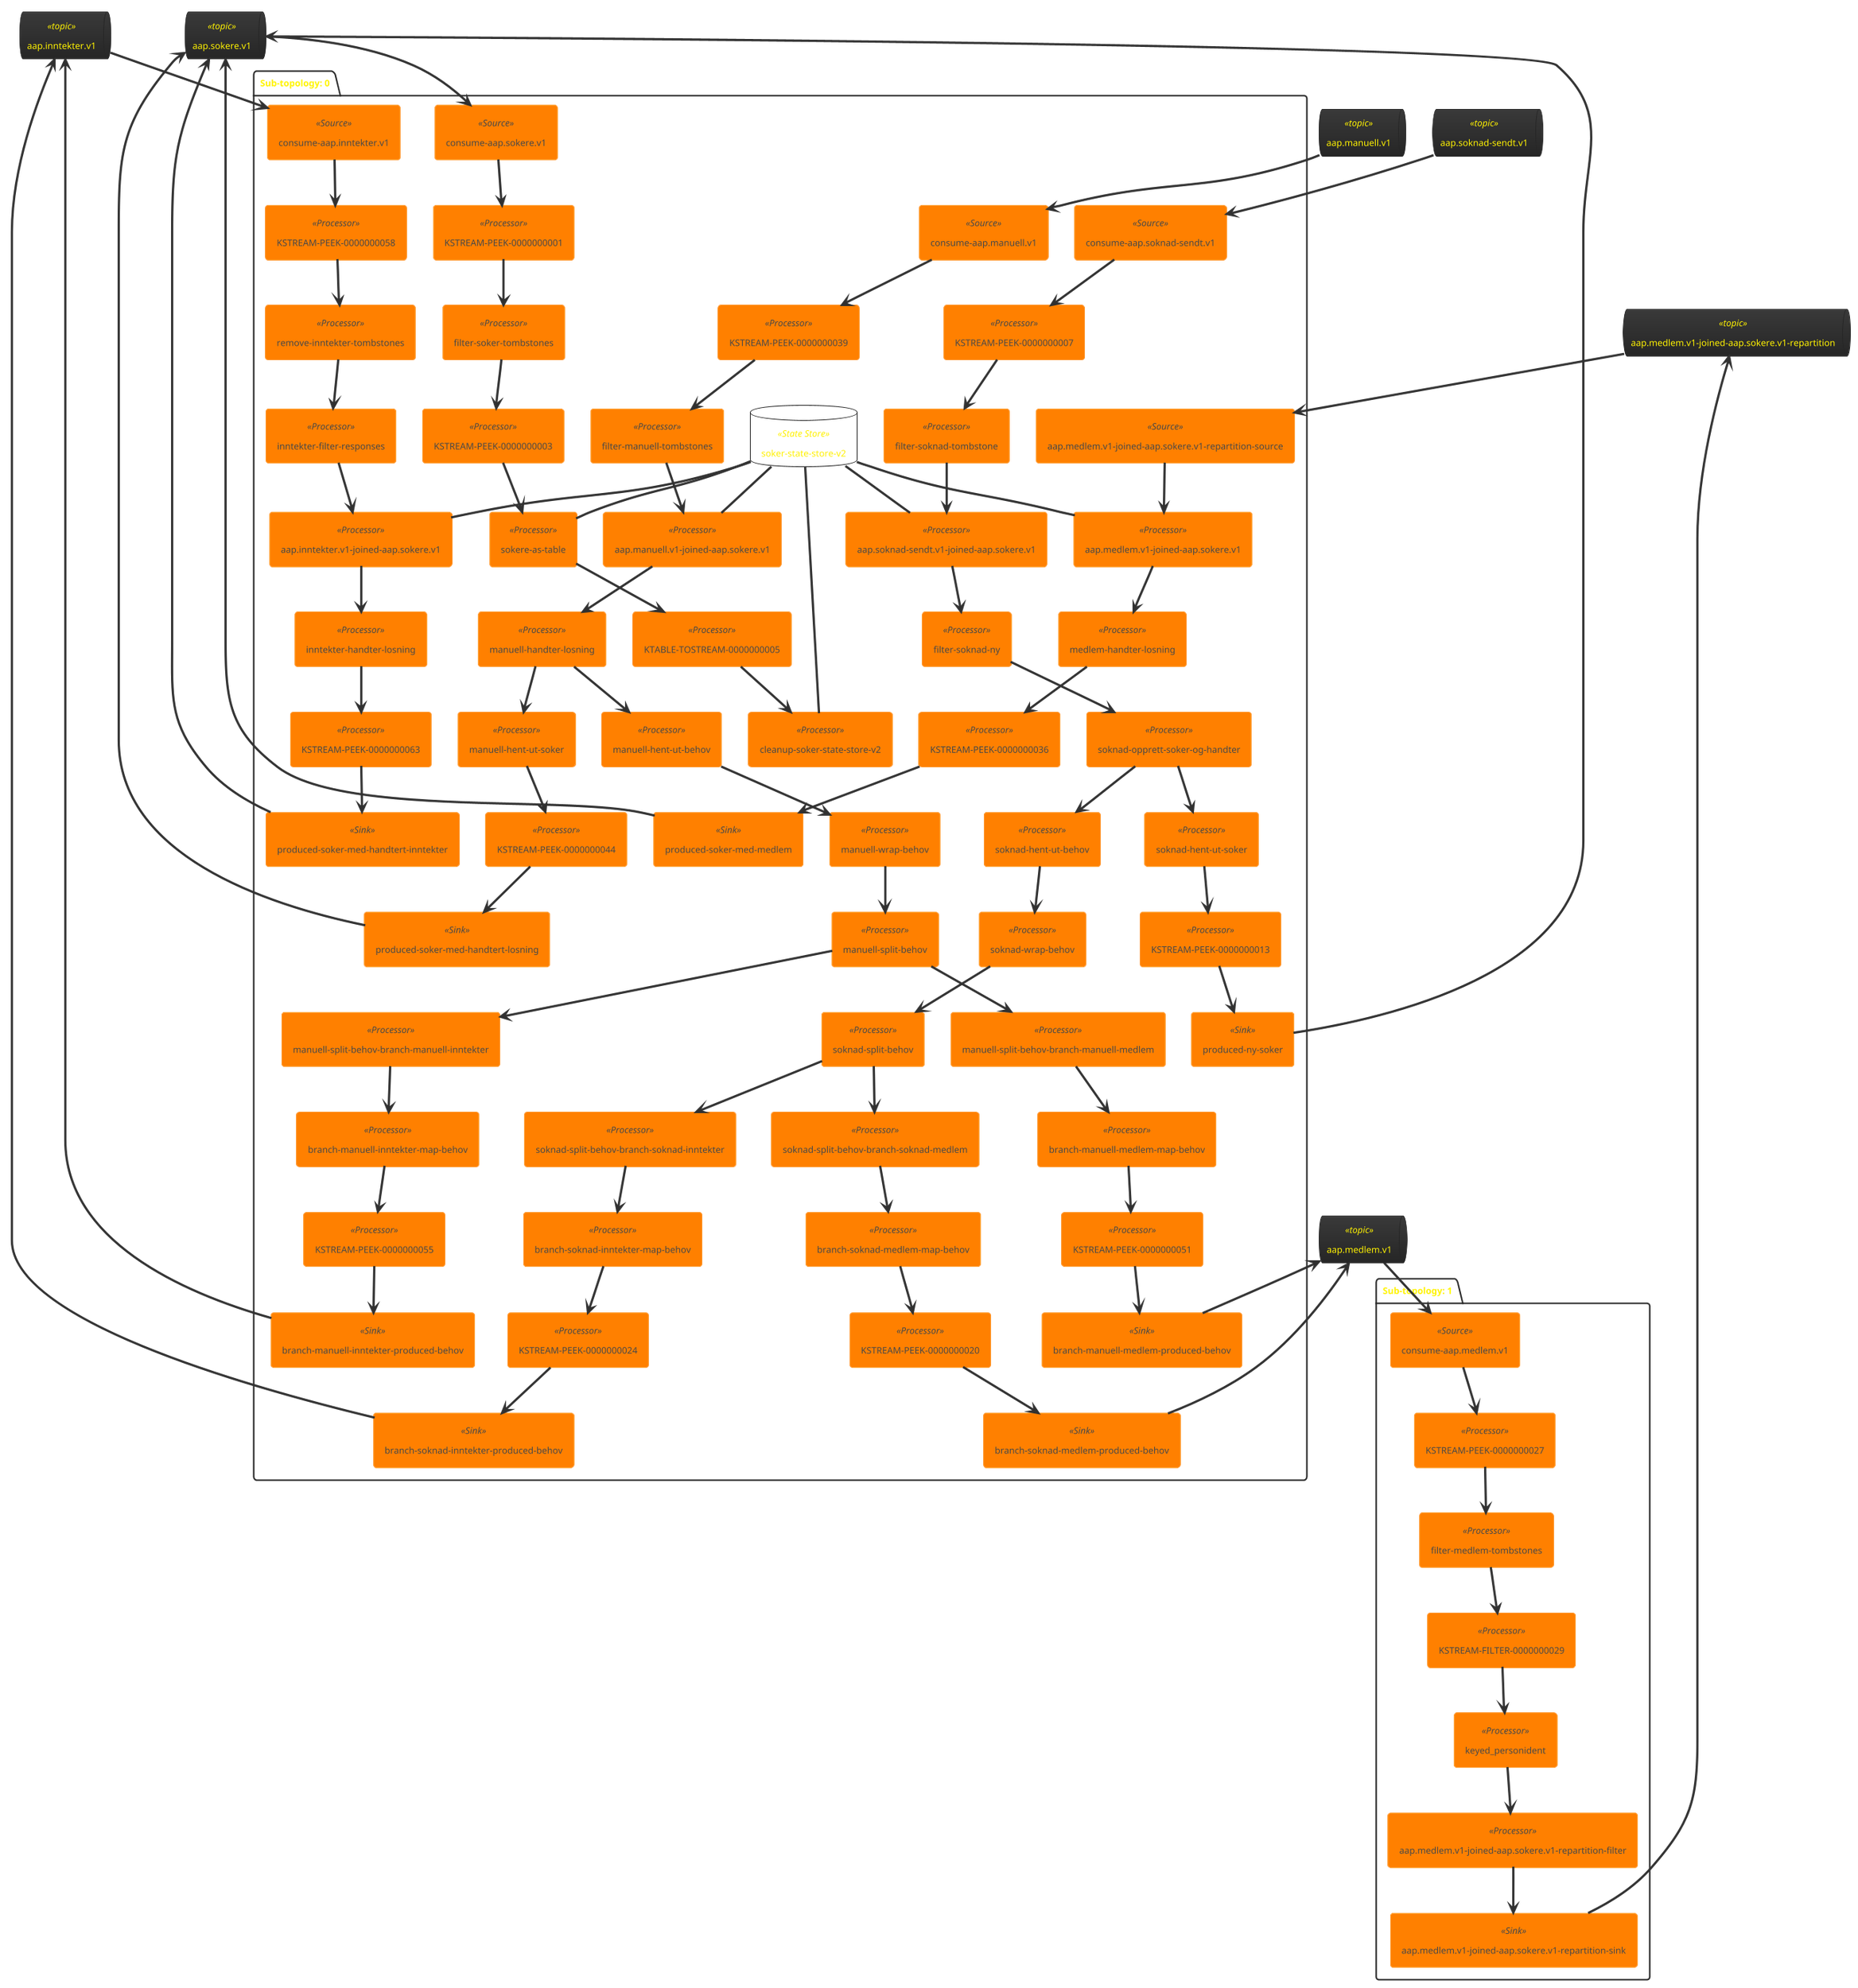 @startuml
!theme black-knight
queue "aap.inntekter.v1" <<topic>> as aap_inntekter_v1
queue "aap.medlem.v1" <<topic>> as aap_medlem_v1
queue "aap.sokere.v1" <<topic>> as aap_sokere_v1
queue "aap.soknad-sendt.v1" <<topic>> as aap_soknad_sendt_v1
queue "aap.manuell.v1" <<topic>> as aap_manuell_v1
queue "aap.medlem.v1-joined-aap.sokere.v1-repartition" <<topic>> as aap_medlem_v1_joined_aap_sokere_v1_repartition
package "Sub-topology: 0" {
	database "soker-state-store-v2" <<State Store>> as soker_state_store_v2
	agent "consume-aap.soknad-sendt.v1" <<Source>> as consume_aap_soknad_sendt_v1
	agent "KSTREAM-PEEK-0000000007" <<Processor>> as KSTREAM_PEEK_0000000007
	agent "consume-aap.manuell.v1" <<Source>> as consume_aap_manuell_v1
	agent "KSTREAM-PEEK-0000000039" <<Processor>> as KSTREAM_PEEK_0000000039
	agent "filter-soknad-tombstone" <<Processor>> as filter_soknad_tombstone
	agent "aap.soknad-sendt.v1-joined-aap.sokere.v1" <<Processor>> as aap_soknad_sendt_v1_joined_aap_sokere_v1
	agent "filter-manuell-tombstones" <<Processor>> as filter_manuell_tombstones
	agent "aap.manuell.v1-joined-aap.sokere.v1" <<Processor>> as aap_manuell_v1_joined_aap_sokere_v1
	agent "filter-soknad-ny" <<Processor>> as filter_soknad_ny
	agent "manuell-handter-losning" <<Processor>> as manuell_handter_losning
	agent "soknad-opprett-soker-og-handter" <<Processor>> as soknad_opprett_soker_og_handter
	agent "manuell-hent-ut-behov" <<Processor>> as manuell_hent_ut_behov
	agent "soknad-hent-ut-behov" <<Processor>> as soknad_hent_ut_behov
	agent "manuell-wrap-behov" <<Processor>> as manuell_wrap_behov
	agent "soknad-wrap-behov" <<Processor>> as soknad_wrap_behov
	agent "manuell-split-behov" <<Processor>> as manuell_split_behov
	agent "soknad-split-behov" <<Processor>> as soknad_split_behov
	agent "consume-aap.inntekter.v1" <<Source>> as consume_aap_inntekter_v1
	agent "KSTREAM-PEEK-0000000058" <<Processor>> as KSTREAM_PEEK_0000000058
	agent "consume-aap.sokere.v1" <<Source>> as consume_aap_sokere_v1
	agent "KSTREAM-PEEK-0000000001" <<Processor>> as KSTREAM_PEEK_0000000001
	agent "remove-inntekter-tombstones" <<Processor>> as remove_inntekter_tombstones
	agent "aap.medlem.v1-joined-aap.sokere.v1-repartition-source" <<Source>> as aap_medlem_v1_joined_aap_sokere_v1_repartition_source
	agent "filter-soker-tombstones" <<Processor>> as filter_soker_tombstones
	agent "inntekter-filter-responses" <<Processor>> as inntekter_filter_responses
	agent "KSTREAM-PEEK-0000000003" <<Processor>> as KSTREAM_PEEK_0000000003
	agent "aap.inntekter.v1-joined-aap.sokere.v1" <<Processor>> as aap_inntekter_v1_joined_aap_sokere_v1
	agent "aap.medlem.v1-joined-aap.sokere.v1" <<Processor>> as aap_medlem_v1_joined_aap_sokere_v1
	agent "manuell-split-behov-branch-manuell-inntekter" <<Processor>> as manuell_split_behov_branch_manuell_inntekter
	agent "manuell-split-behov-branch-manuell-medlem" <<Processor>> as manuell_split_behov_branch_manuell_medlem
	agent "soknad-split-behov-branch-soknad-inntekter" <<Processor>> as soknad_split_behov_branch_soknad_inntekter
	agent "soknad-split-behov-branch-soknad-medlem" <<Processor>> as soknad_split_behov_branch_soknad_medlem
	agent "branch-manuell-inntekter-map-behov" <<Processor>> as branch_manuell_inntekter_map_behov
	agent "branch-manuell-medlem-map-behov" <<Processor>> as branch_manuell_medlem_map_behov
	agent "branch-soknad-inntekter-map-behov" <<Processor>> as branch_soknad_inntekter_map_behov
	agent "branch-soknad-medlem-map-behov" <<Processor>> as branch_soknad_medlem_map_behov
	agent "inntekter-handter-losning" <<Processor>> as inntekter_handter_losning
	agent "manuell-hent-ut-soker" <<Processor>> as manuell_hent_ut_soker
	agent "medlem-handter-losning" <<Processor>> as medlem_handter_losning
	agent "sokere-as-table" <<Processor>> as sokere_as_table
	agent "soknad-hent-ut-soker" <<Processor>> as soknad_hent_ut_soker
	agent "KSTREAM-PEEK-0000000013" <<Processor>> as KSTREAM_PEEK_0000000013
	agent "KSTREAM-PEEK-0000000020" <<Processor>> as KSTREAM_PEEK_0000000020
	agent "KSTREAM-PEEK-0000000024" <<Processor>> as KSTREAM_PEEK_0000000024
	agent "KSTREAM-PEEK-0000000036" <<Processor>> as KSTREAM_PEEK_0000000036
	agent "KSTREAM-PEEK-0000000044" <<Processor>> as KSTREAM_PEEK_0000000044
	agent "KSTREAM-PEEK-0000000051" <<Processor>> as KSTREAM_PEEK_0000000051
	agent "KSTREAM-PEEK-0000000055" <<Processor>> as KSTREAM_PEEK_0000000055
	agent "KSTREAM-PEEK-0000000063" <<Processor>> as KSTREAM_PEEK_0000000063
	agent "KTABLE-TOSTREAM-0000000005" <<Processor>> as KTABLE_TOSTREAM_0000000005
	agent "branch-manuell-inntekter-produced-behov" <<Sink>> as branch_manuell_inntekter_produced_behov
	agent "branch-manuell-medlem-produced-behov" <<Sink>> as branch_manuell_medlem_produced_behov
	agent "branch-soknad-inntekter-produced-behov" <<Sink>> as branch_soknad_inntekter_produced_behov
	agent "branch-soknad-medlem-produced-behov" <<Sink>> as branch_soknad_medlem_produced_behov
	agent "cleanup-soker-state-store-v2" <<Processor>> as cleanup_soker_state_store_v2
	agent "produced-ny-soker" <<Sink>> as produced_ny_soker
	agent "produced-soker-med-handtert-inntekter" <<Sink>> as produced_soker_med_handtert_inntekter
	agent "produced-soker-med-handtert-losning" <<Sink>> as produced_soker_med_handtert_losning
	agent "produced-soker-med-medlem" <<Sink>> as produced_soker_med_medlem
	aap_soknad_sendt_v1 --> consume_aap_soknad_sendt_v1
	aap_manuell_v1 --> consume_aap_manuell_v1
	soker_state_store_v2 -- aap_soknad_sendt_v1_joined_aap_sokere_v1
	soker_state_store_v2 -- aap_manuell_v1_joined_aap_sokere_v1
	aap_inntekter_v1 --> consume_aap_inntekter_v1
	aap_sokere_v1 --> consume_aap_sokere_v1
	aap_medlem_v1_joined_aap_sokere_v1_repartition --> aap_medlem_v1_joined_aap_sokere_v1_repartition_source
	soker_state_store_v2 -- aap_inntekter_v1_joined_aap_sokere_v1
	soker_state_store_v2 -- aap_medlem_v1_joined_aap_sokere_v1
	soker_state_store_v2 -- sokere_as_table
	aap_inntekter_v1 <-- branch_manuell_inntekter_produced_behov
	aap_medlem_v1 <-- branch_manuell_medlem_produced_behov
	aap_inntekter_v1 <-- branch_soknad_inntekter_produced_behov
	aap_medlem_v1 <-- branch_soknad_medlem_produced_behov
	soker_state_store_v2 -- cleanup_soker_state_store_v2
	aap_sokere_v1 <-- produced_ny_soker
	aap_sokere_v1 <-- produced_soker_med_handtert_inntekter
	aap_sokere_v1 <-- produced_soker_med_handtert_losning
	aap_sokere_v1 <-- produced_soker_med_medlem
	consume_aap_soknad_sendt_v1 --> KSTREAM_PEEK_0000000007
	KSTREAM_PEEK_0000000007 --> filter_soknad_tombstone
	consume_aap_manuell_v1 --> KSTREAM_PEEK_0000000039
	KSTREAM_PEEK_0000000039 --> filter_manuell_tombstones
	filter_soknad_tombstone --> aap_soknad_sendt_v1_joined_aap_sokere_v1
	aap_soknad_sendt_v1_joined_aap_sokere_v1 --> filter_soknad_ny
	filter_manuell_tombstones --> aap_manuell_v1_joined_aap_sokere_v1
	aap_manuell_v1_joined_aap_sokere_v1 --> manuell_handter_losning
	filter_soknad_ny --> soknad_opprett_soker_og_handter
	manuell_handter_losning --> manuell_hent_ut_behov
	manuell_handter_losning --> manuell_hent_ut_soker
	soknad_opprett_soker_og_handter --> soknad_hent_ut_behov
	soknad_opprett_soker_og_handter --> soknad_hent_ut_soker
	manuell_hent_ut_behov --> manuell_wrap_behov
	soknad_hent_ut_behov --> soknad_wrap_behov
	manuell_wrap_behov --> manuell_split_behov
	soknad_wrap_behov --> soknad_split_behov
	manuell_split_behov --> manuell_split_behov_branch_manuell_medlem
	manuell_split_behov --> manuell_split_behov_branch_manuell_inntekter
	soknad_split_behov --> soknad_split_behov_branch_soknad_medlem
	soknad_split_behov --> soknad_split_behov_branch_soknad_inntekter
	consume_aap_inntekter_v1 --> KSTREAM_PEEK_0000000058
	KSTREAM_PEEK_0000000058 --> remove_inntekter_tombstones
	consume_aap_sokere_v1 --> KSTREAM_PEEK_0000000001
	KSTREAM_PEEK_0000000001 --> filter_soker_tombstones
	remove_inntekter_tombstones --> inntekter_filter_responses
	aap_medlem_v1_joined_aap_sokere_v1_repartition_source --> aap_medlem_v1_joined_aap_sokere_v1
	filter_soker_tombstones --> KSTREAM_PEEK_0000000003
	inntekter_filter_responses --> aap_inntekter_v1_joined_aap_sokere_v1
	KSTREAM_PEEK_0000000003 --> sokere_as_table
	aap_inntekter_v1_joined_aap_sokere_v1 --> inntekter_handter_losning
	aap_medlem_v1_joined_aap_sokere_v1 --> medlem_handter_losning
	manuell_split_behov_branch_manuell_inntekter --> branch_manuell_inntekter_map_behov
	manuell_split_behov_branch_manuell_medlem --> branch_manuell_medlem_map_behov
	soknad_split_behov_branch_soknad_inntekter --> branch_soknad_inntekter_map_behov
	soknad_split_behov_branch_soknad_medlem --> branch_soknad_medlem_map_behov
	branch_manuell_inntekter_map_behov --> KSTREAM_PEEK_0000000055
	branch_manuell_medlem_map_behov --> KSTREAM_PEEK_0000000051
	branch_soknad_inntekter_map_behov --> KSTREAM_PEEK_0000000024
	branch_soknad_medlem_map_behov --> KSTREAM_PEEK_0000000020
	inntekter_handter_losning --> KSTREAM_PEEK_0000000063
	manuell_hent_ut_soker --> KSTREAM_PEEK_0000000044
	medlem_handter_losning --> KSTREAM_PEEK_0000000036
	sokere_as_table --> KTABLE_TOSTREAM_0000000005
	soknad_hent_ut_soker --> KSTREAM_PEEK_0000000013
	KSTREAM_PEEK_0000000013 --> produced_ny_soker
	KSTREAM_PEEK_0000000020 --> branch_soknad_medlem_produced_behov
	KSTREAM_PEEK_0000000024 --> branch_soknad_inntekter_produced_behov
	KSTREAM_PEEK_0000000036 --> produced_soker_med_medlem
	KSTREAM_PEEK_0000000044 --> produced_soker_med_handtert_losning
	KSTREAM_PEEK_0000000051 --> branch_manuell_medlem_produced_behov
	KSTREAM_PEEK_0000000055 --> branch_manuell_inntekter_produced_behov
	KSTREAM_PEEK_0000000063 --> produced_soker_med_handtert_inntekter
	KTABLE_TOSTREAM_0000000005 --> cleanup_soker_state_store_v2
}
package "Sub-topology: 1" {
	agent "consume-aap.medlem.v1" <<Source>> as consume_aap_medlem_v1
	agent "KSTREAM-PEEK-0000000027" <<Processor>> as KSTREAM_PEEK_0000000027
	agent "filter-medlem-tombstones" <<Processor>> as filter_medlem_tombstones
	agent "KSTREAM-FILTER-0000000029" <<Processor>> as KSTREAM_FILTER_0000000029
	agent "keyed_personident" <<Processor>> as keyed_personident
	agent "aap.medlem.v1-joined-aap.sokere.v1-repartition-filter" <<Processor>> as aap_medlem_v1_joined_aap_sokere_v1_repartition_filter
	agent "aap.medlem.v1-joined-aap.sokere.v1-repartition-sink" <<Sink>> as aap_medlem_v1_joined_aap_sokere_v1_repartition_sink
	aap_medlem_v1 --> consume_aap_medlem_v1
	aap_medlem_v1_joined_aap_sokere_v1_repartition <-- aap_medlem_v1_joined_aap_sokere_v1_repartition_sink
	consume_aap_medlem_v1 --> KSTREAM_PEEK_0000000027
	KSTREAM_PEEK_0000000027 --> filter_medlem_tombstones
	filter_medlem_tombstones --> KSTREAM_FILTER_0000000029
	KSTREAM_FILTER_0000000029 --> keyed_personident
	keyed_personident --> aap_medlem_v1_joined_aap_sokere_v1_repartition_filter
	aap_medlem_v1_joined_aap_sokere_v1_repartition_filter --> aap_medlem_v1_joined_aap_sokere_v1_repartition_sink
}
@enduml
